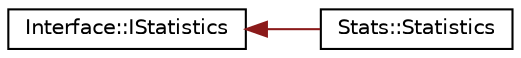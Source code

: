 digraph "Graphical Class Hierarchy"
{
 // LATEX_PDF_SIZE
  edge [fontname="Helvetica",fontsize="10",labelfontname="Helvetica",labelfontsize="10"];
  node [fontname="Helvetica",fontsize="10",shape=record];
  rankdir="LR";
  Node0 [label="Interface::IStatistics",height=0.2,width=0.4,color="black", fillcolor="white", style="filled",URL="$class_interface_1_1_i_statistics.html",tooltip="StatisticsIF is an interface, which defines an object that manages scoring statistics."];
  Node0 -> Node1 [dir="back",color="firebrick4",fontsize="10",style="solid",fontname="Helvetica"];
  Node1 [label="Stats::Statistics",height=0.2,width=0.4,color="black", fillcolor="white", style="filled",URL="$class_stats_1_1_statistics.html",tooltip="The Statistics class @inherits iStatistic."];
}
